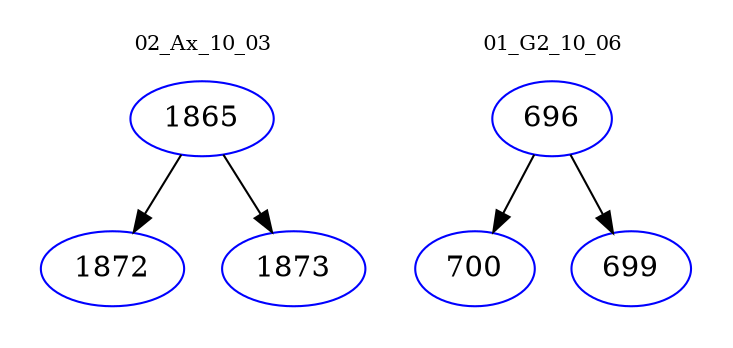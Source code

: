 digraph{
subgraph cluster_0 {
color = white
label = "02_Ax_10_03";
fontsize=10;
T0_1865 [label="1865", color="blue"]
T0_1865 -> T0_1872 [color="black"]
T0_1872 [label="1872", color="blue"]
T0_1865 -> T0_1873 [color="black"]
T0_1873 [label="1873", color="blue"]
}
subgraph cluster_1 {
color = white
label = "01_G2_10_06";
fontsize=10;
T1_696 [label="696", color="blue"]
T1_696 -> T1_700 [color="black"]
T1_700 [label="700", color="blue"]
T1_696 -> T1_699 [color="black"]
T1_699 [label="699", color="blue"]
}
}
